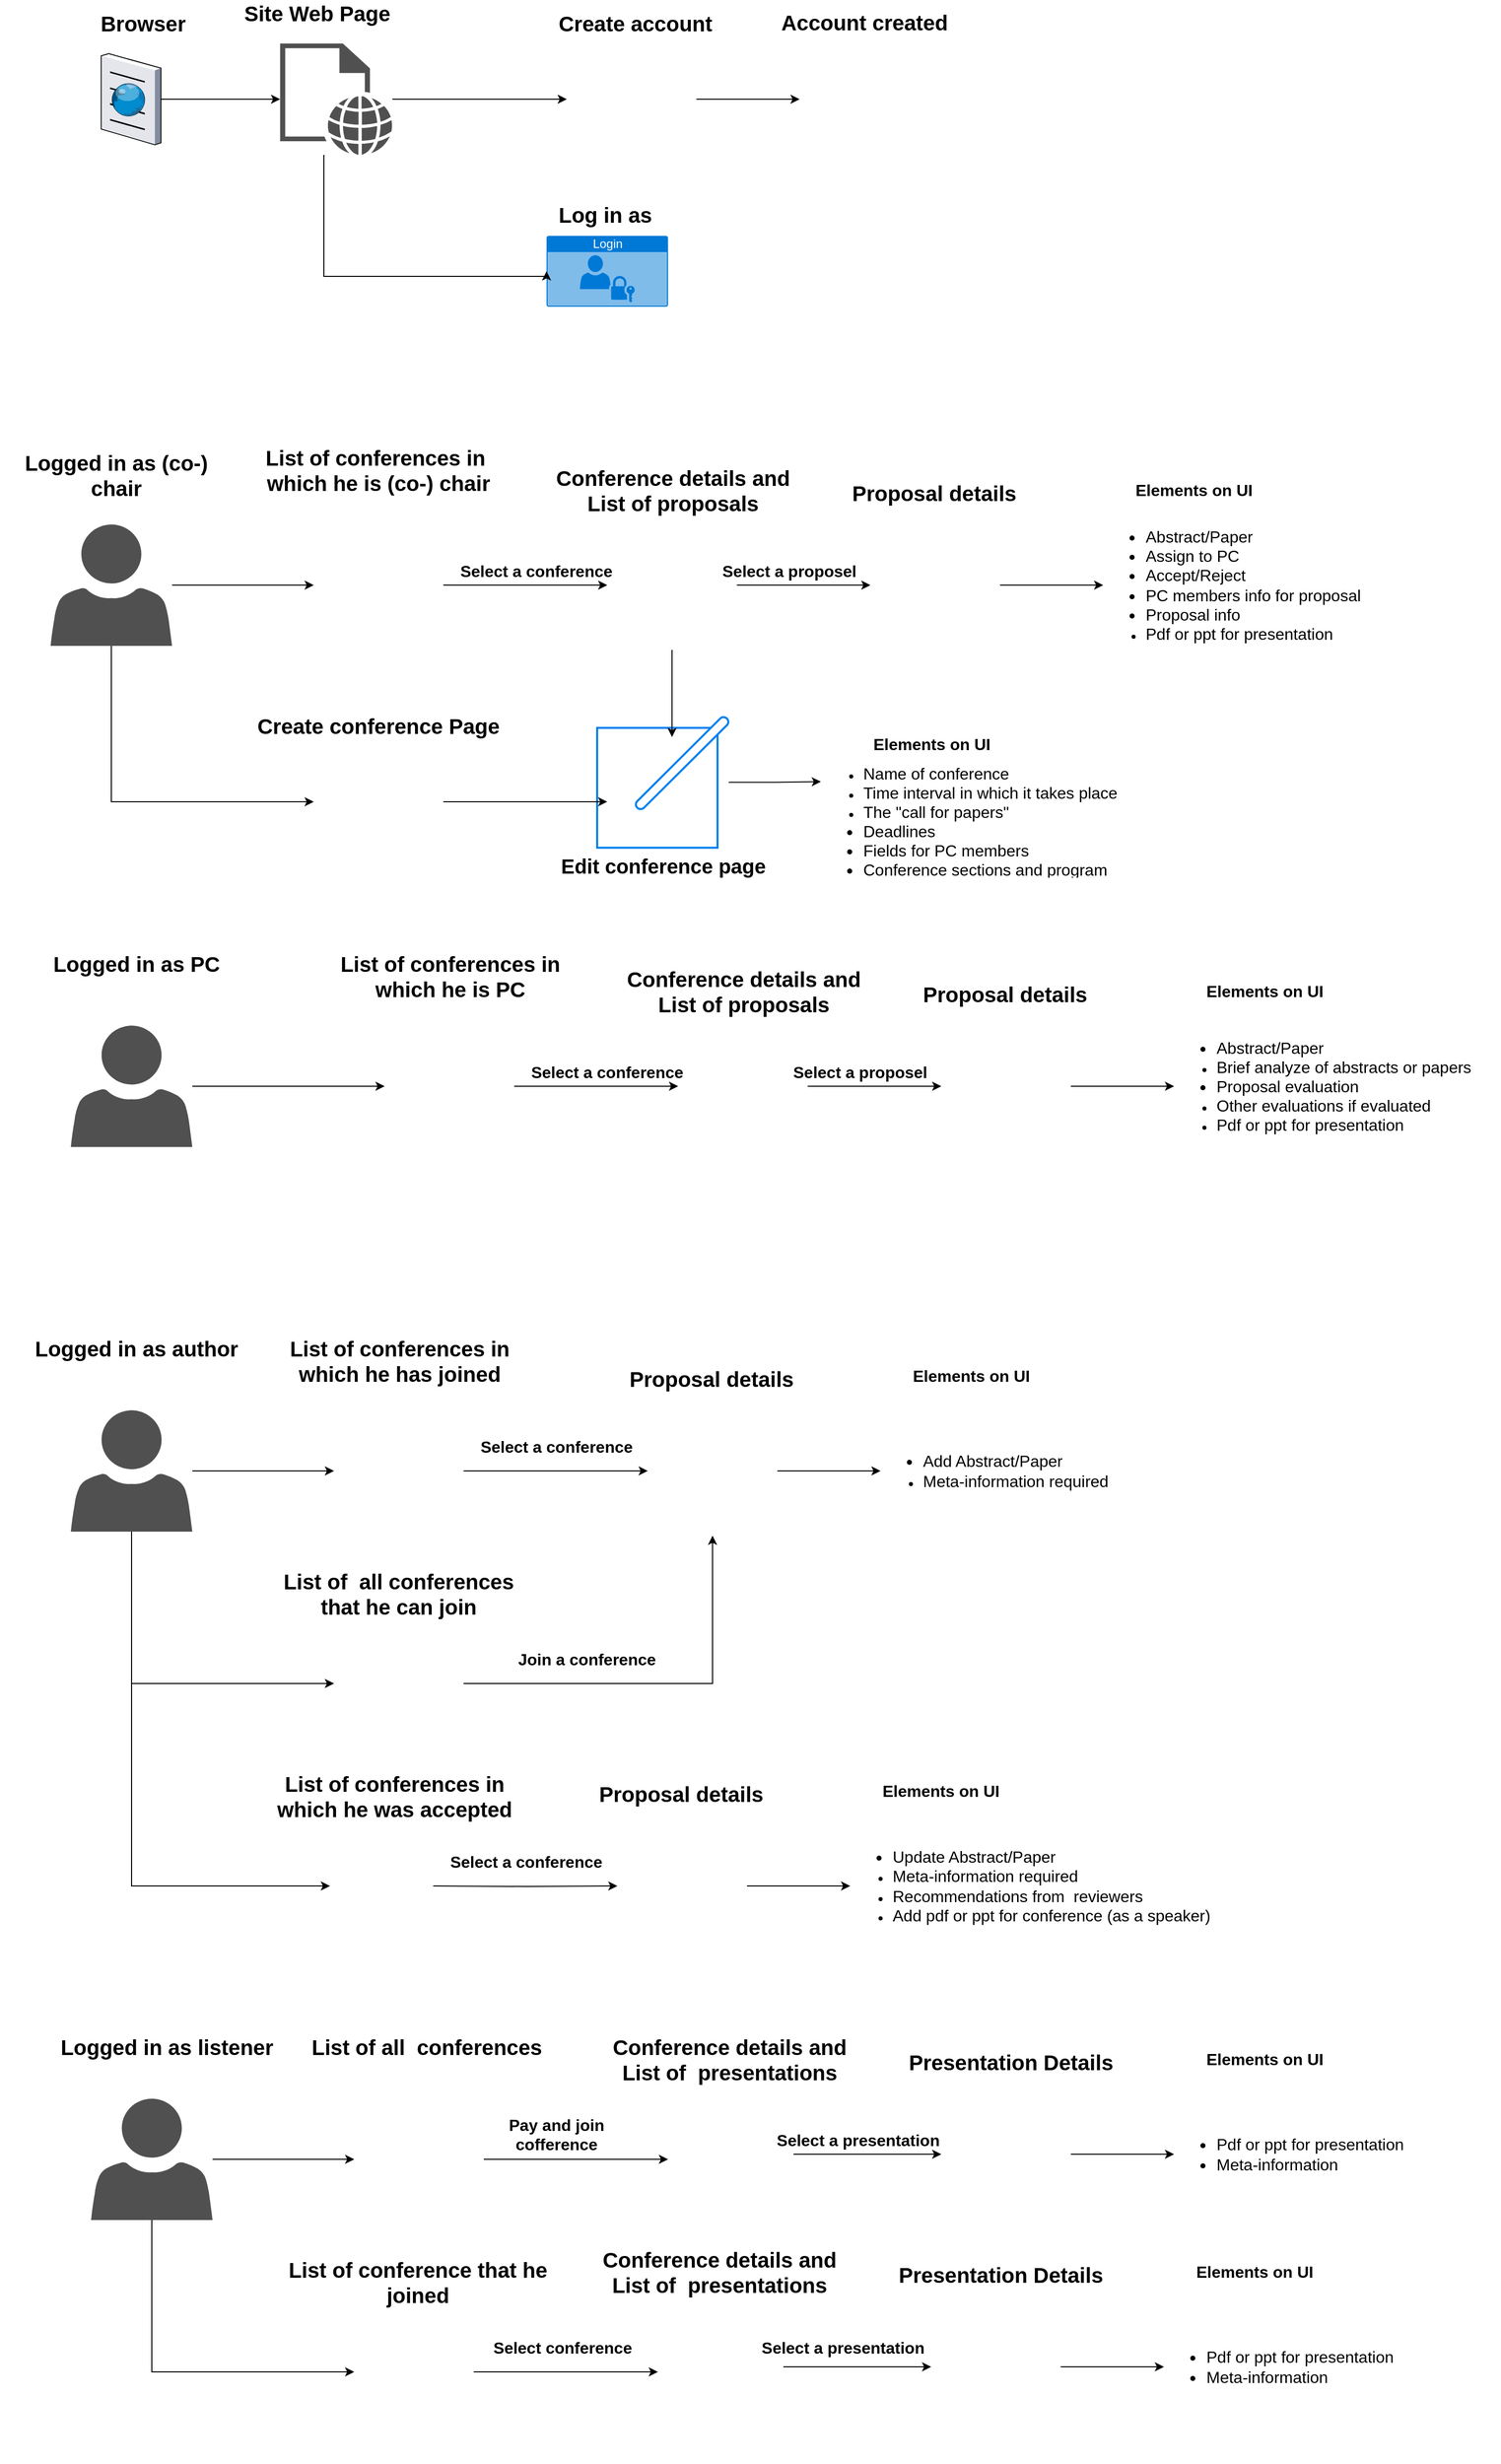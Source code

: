 <mxfile version="12.9.13" type="github">
  <diagram id="Y9gekggCoo7oQ8FMOKqc" name="Page-1">
    <mxGraphModel dx="1266" dy="670" grid="1" gridSize="10" guides="1" tooltips="1" connect="1" arrows="1" fold="1" page="1" pageScale="1" pageWidth="827" pageHeight="1169" math="0" shadow="0">
      <root>
        <mxCell id="0" />
        <mxCell id="1" parent="0" />
        <mxCell id="ekrngiIVuQT2fDylJq5U-9" value="Login" style="html=1;strokeColor=none;fillColor=#0079D6;labelPosition=center;verticalLabelPosition=middle;verticalAlign=top;align=center;fontSize=12;outlineConnect=0;spacingTop=-6;fontColor=#FFFFFF;shape=mxgraph.sitemap.login;" vertex="1" parent="1">
          <mxGeometry x="580" y="300" width="120" height="70" as="geometry" />
        </mxCell>
        <mxCell id="ekrngiIVuQT2fDylJq5U-24" style="edgeStyle=orthogonalEdgeStyle;rounded=0;orthogonalLoop=1;jettySize=auto;html=1;entryX=0.093;entryY=0.491;entryDx=0;entryDy=0;entryPerimeter=0;" edge="1" parent="1" source="ekrngiIVuQT2fDylJq5U-11" target="ekrngiIVuQT2fDylJq5U-22">
          <mxGeometry relative="1" as="geometry" />
        </mxCell>
        <mxCell id="ekrngiIVuQT2fDylJq5U-11" value="" style="shape=image;html=1;verticalAlign=top;verticalLabelPosition=bottom;labelBackgroundColor=#ffffff;imageAspect=0;aspect=fixed;image=https://cdn4.iconfinder.com/data/icons/pretty_office_3/128/sign-up.png" vertex="1" parent="1">
          <mxGeometry x="600" y="101" width="128" height="128" as="geometry" />
        </mxCell>
        <mxCell id="ekrngiIVuQT2fDylJq5U-12" value="" style="group" vertex="1" connectable="0" parent="1">
          <mxGeometry x="140" y="70" width="300" height="150" as="geometry" />
        </mxCell>
        <mxCell id="ekrngiIVuQT2fDylJq5U-1" value="" style="verticalLabelPosition=bottom;aspect=fixed;html=1;verticalAlign=top;strokeColor=none;align=center;outlineConnect=0;shape=mxgraph.citrix.browser;" vertex="1" parent="ekrngiIVuQT2fDylJq5U-12">
          <mxGeometry y="50" width="58.97" height="90" as="geometry" />
        </mxCell>
        <mxCell id="ekrngiIVuQT2fDylJq5U-4" value="&lt;span style=&quot;font-size: 21px&quot;&gt;&lt;b&gt;Browser&lt;/b&gt;&lt;/span&gt;" style="text;html=1;strokeColor=none;fillColor=none;align=center;verticalAlign=middle;whiteSpace=wrap;rounded=0;" vertex="1" parent="ekrngiIVuQT2fDylJq5U-12">
          <mxGeometry x="16.574" y="10" width="49.291" height="20" as="geometry" />
        </mxCell>
        <mxCell id="ekrngiIVuQT2fDylJq5U-5" value="" style="pointerEvents=1;shadow=0;dashed=0;html=1;strokeColor=none;fillColor=#505050;labelPosition=center;verticalLabelPosition=bottom;verticalAlign=top;outlineConnect=0;align=center;shape=mxgraph.office.concepts.web_page;" vertex="1" parent="ekrngiIVuQT2fDylJq5U-12">
          <mxGeometry x="176.771" y="40" width="110.906" height="110" as="geometry" />
        </mxCell>
        <mxCell id="ekrngiIVuQT2fDylJq5U-7" style="edgeStyle=orthogonalEdgeStyle;rounded=0;orthogonalLoop=1;jettySize=auto;html=1;" edge="1" parent="ekrngiIVuQT2fDylJq5U-12" source="ekrngiIVuQT2fDylJq5U-1" target="ekrngiIVuQT2fDylJq5U-5">
          <mxGeometry relative="1" as="geometry">
            <mxPoint x="152.126" y="101.055" as="targetPoint" />
          </mxGeometry>
        </mxCell>
        <mxCell id="ekrngiIVuQT2fDylJq5U-6" value="&lt;span style=&quot;font-size: 21px&quot;&gt;&lt;b&gt;Site Web Page&lt;/b&gt;&lt;/span&gt;" style="text;html=1;strokeColor=none;fillColor=none;align=center;verticalAlign=middle;whiteSpace=wrap;rounded=0;" vertex="1" parent="ekrngiIVuQT2fDylJq5U-12">
          <mxGeometry x="127.48" width="172.52" height="20" as="geometry" />
        </mxCell>
        <mxCell id="ekrngiIVuQT2fDylJq5U-19" value="&lt;b style=&quot;font-family: &amp;#34;helvetica&amp;#34; ; font-size: 21px ; font-style: normal ; letter-spacing: normal ; text-align: center ; text-indent: 0px ; text-transform: none ; word-spacing: 0px&quot;&gt;Create account&lt;/b&gt;" style="text;whiteSpace=wrap;html=1;" vertex="1" parent="1">
          <mxGeometry x="590" y="71" width="170" height="30" as="geometry" />
        </mxCell>
        <mxCell id="ekrngiIVuQT2fDylJq5U-20" style="edgeStyle=orthogonalEdgeStyle;rounded=0;orthogonalLoop=1;jettySize=auto;html=1;" edge="1" parent="1" source="ekrngiIVuQT2fDylJq5U-5" target="ekrngiIVuQT2fDylJq5U-11">
          <mxGeometry relative="1" as="geometry" />
        </mxCell>
        <mxCell id="ekrngiIVuQT2fDylJq5U-22" value="" style="shape=image;html=1;verticalAlign=top;verticalLabelPosition=bottom;labelBackgroundColor=#ffffff;imageAspect=0;aspect=fixed;image=https://cdn4.iconfinder.com/data/icons/Crysigns_Icon_Pack/128/Select.png" vertex="1" parent="1">
          <mxGeometry x="820" y="112" width="108" height="108" as="geometry" />
        </mxCell>
        <mxCell id="ekrngiIVuQT2fDylJq5U-23" value="&lt;div style=&quot;text-align: center&quot;&gt;&lt;span style=&quot;font-size: 21px&quot;&gt;&lt;font face=&quot;helvetica&quot;&gt;&lt;b&gt;Account created&lt;/b&gt;&lt;/font&gt;&lt;/span&gt;&lt;/div&gt;" style="text;whiteSpace=wrap;html=1;" vertex="1" parent="1">
          <mxGeometry x="810" y="70" width="180" height="30" as="geometry" />
        </mxCell>
        <mxCell id="ekrngiIVuQT2fDylJq5U-25" value="&lt;div style=&quot;text-align: center&quot;&gt;&lt;span style=&quot;font-size: 21px&quot;&gt;&lt;font face=&quot;helvetica&quot;&gt;&lt;b&gt;Log in as&lt;/b&gt;&lt;/font&gt;&lt;/span&gt;&lt;/div&gt;" style="text;whiteSpace=wrap;html=1;" vertex="1" parent="1">
          <mxGeometry x="590" y="260" width="170" height="30" as="geometry" />
        </mxCell>
        <mxCell id="ekrngiIVuQT2fDylJq5U-26" style="edgeStyle=orthogonalEdgeStyle;rounded=0;orthogonalLoop=1;jettySize=auto;html=1;entryX=0;entryY=0.5;entryDx=0;entryDy=0;entryPerimeter=0;" edge="1" parent="1" source="ekrngiIVuQT2fDylJq5U-5" target="ekrngiIVuQT2fDylJq5U-9">
          <mxGeometry relative="1" as="geometry">
            <Array as="points">
              <mxPoint x="360" y="340" />
              <mxPoint x="580" y="340" />
            </Array>
          </mxGeometry>
        </mxCell>
        <mxCell id="ekrngiIVuQT2fDylJq5U-79" value="" style="group" vertex="1" connectable="0" parent="1">
          <mxGeometry x="40" y="505" width="1390" height="451" as="geometry" />
        </mxCell>
        <mxCell id="ekrngiIVuQT2fDylJq5U-27" value="" style="pointerEvents=1;shadow=0;dashed=0;html=1;strokeColor=none;labelPosition=center;verticalLabelPosition=bottom;verticalAlign=top;align=center;fillColor=#505050;shape=mxgraph.mscae.intune.account_portal" vertex="1" parent="ekrngiIVuQT2fDylJq5U-79">
          <mxGeometry x="50" y="80" width="120" height="120" as="geometry" />
        </mxCell>
        <mxCell id="ekrngiIVuQT2fDylJq5U-28" value="&lt;span style=&quot;text-indent: 0px&quot;&gt;&lt;font face=&quot;helvetica&quot;&gt;&lt;span style=&quot;font-size: 21px&quot;&gt;&lt;b&gt;Logged&lt;/b&gt;&lt;/span&gt;&lt;/font&gt;&lt;b style=&quot;font-family: &amp;#34;helvetica&amp;#34; ; font-size: 21px ; font-style: normal ; letter-spacing: normal ; text-transform: none ; word-spacing: 0px&quot;&gt;&amp;nbsp;in as (co-) chair&lt;/b&gt;&lt;/span&gt;" style="text;whiteSpace=wrap;html=1;align=center;" vertex="1" parent="ekrngiIVuQT2fDylJq5U-79">
          <mxGeometry width="230" height="60" as="geometry" />
        </mxCell>
        <mxCell id="ekrngiIVuQT2fDylJq5U-32" value="" style="shape=image;html=1;verticalAlign=top;verticalLabelPosition=bottom;labelBackgroundColor=#ffffff;imageAspect=0;aspect=fixed;image=https://cdn1.iconfinder.com/data/icons/hawcons/32/699311-icon-40-clipboard-list-128.png" vertex="1" parent="ekrngiIVuQT2fDylJq5U-79">
          <mxGeometry x="310" y="76" width="128" height="128" as="geometry" />
        </mxCell>
        <mxCell id="ekrngiIVuQT2fDylJq5U-36" style="edgeStyle=orthogonalEdgeStyle;rounded=0;orthogonalLoop=1;jettySize=auto;html=1;" edge="1" parent="ekrngiIVuQT2fDylJq5U-79" source="ekrngiIVuQT2fDylJq5U-27" target="ekrngiIVuQT2fDylJq5U-32">
          <mxGeometry relative="1" as="geometry" />
        </mxCell>
        <mxCell id="ekrngiIVuQT2fDylJq5U-33" value="&lt;div&gt;&lt;font face=&quot;helvetica&quot;&gt;&lt;span style=&quot;font-size: 21px&quot;&gt;&lt;b&gt;List of conferences in&amp;nbsp;&lt;/b&gt;&lt;/span&gt;&lt;/font&gt;&lt;/div&gt;&lt;div&gt;&lt;span style=&quot;font-size: 21px&quot;&gt;&lt;font face=&quot;helvetica&quot;&gt;&lt;b&gt;which&amp;nbsp;&lt;/b&gt;&lt;/font&gt;&lt;/span&gt;&lt;b style=&quot;font-size: 21px ; font-family: &amp;#34;helvetica&amp;#34;&quot;&gt;he is (co-) chair&lt;/b&gt;&lt;/div&gt;" style="text;whiteSpace=wrap;html=1;align=center;" vertex="1" parent="ekrngiIVuQT2fDylJq5U-79">
          <mxGeometry x="219" y="-5" width="310" height="70" as="geometry" />
        </mxCell>
        <mxCell id="ekrngiIVuQT2fDylJq5U-37" value="" style="shape=image;html=1;verticalAlign=top;verticalLabelPosition=bottom;labelBackgroundColor=#ffffff;imageAspect=0;aspect=fixed;image=https://cdn4.iconfinder.com/data/icons/universal-7/614/12_-_Plus-128.png" vertex="1" parent="ekrngiIVuQT2fDylJq5U-79">
          <mxGeometry x="310" y="290" width="128" height="128" as="geometry" />
        </mxCell>
        <mxCell id="ekrngiIVuQT2fDylJq5U-38" style="edgeStyle=orthogonalEdgeStyle;rounded=0;orthogonalLoop=1;jettySize=auto;html=1;entryX=0;entryY=0.5;entryDx=0;entryDy=0;" edge="1" parent="ekrngiIVuQT2fDylJq5U-79" source="ekrngiIVuQT2fDylJq5U-27" target="ekrngiIVuQT2fDylJq5U-37">
          <mxGeometry relative="1" as="geometry">
            <mxPoint x="110" y="350" as="targetPoint" />
            <Array as="points">
              <mxPoint x="110" y="354" />
            </Array>
          </mxGeometry>
        </mxCell>
        <mxCell id="ekrngiIVuQT2fDylJq5U-39" value="&lt;div&gt;&lt;font face=&quot;helvetica&quot;&gt;&lt;span style=&quot;font-size: 21px&quot;&gt;&lt;b&gt;Create conference Page&lt;/b&gt;&lt;/span&gt;&lt;/font&gt;&lt;/div&gt;" style="text;whiteSpace=wrap;html=1;align=center;" vertex="1" parent="ekrngiIVuQT2fDylJq5U-79">
          <mxGeometry x="144" y="260" width="460" height="30" as="geometry" />
        </mxCell>
        <mxCell id="ekrngiIVuQT2fDylJq5U-43" value="&lt;font face=&quot;helvetica&quot; size=&quot;1&quot;&gt;&lt;b style=&quot;font-size: 16px&quot;&gt;Select a conference&lt;/b&gt;&lt;/font&gt;" style="text;whiteSpace=wrap;html=1;align=center;" vertex="1" parent="ekrngiIVuQT2fDylJq5U-79">
          <mxGeometry x="430" y="110" width="200" height="30" as="geometry" />
        </mxCell>
        <mxCell id="ekrngiIVuQT2fDylJq5U-45" value="" style="shape=image;html=1;verticalAlign=top;verticalLabelPosition=bottom;labelBackgroundColor=#ffffff;imageAspect=0;aspect=fixed;image=https://cdn1.iconfinder.com/data/icons/hawcons/32/699311-icon-40-clipboard-list-128.png" vertex="1" parent="ekrngiIVuQT2fDylJq5U-79">
          <mxGeometry x="600" y="76" width="128" height="128" as="geometry" />
        </mxCell>
        <mxCell id="ekrngiIVuQT2fDylJq5U-40" style="edgeStyle=orthogonalEdgeStyle;rounded=0;orthogonalLoop=1;jettySize=auto;html=1;exitX=1;exitY=0.5;exitDx=0;exitDy=0;" edge="1" parent="ekrngiIVuQT2fDylJq5U-79" source="ekrngiIVuQT2fDylJq5U-32" target="ekrngiIVuQT2fDylJq5U-45">
          <mxGeometry relative="1" as="geometry">
            <mxPoint x="640" y="140" as="targetPoint" />
          </mxGeometry>
        </mxCell>
        <mxCell id="ekrngiIVuQT2fDylJq5U-46" value="" style="shape=image;html=1;verticalAlign=top;verticalLabelPosition=bottom;labelBackgroundColor=#ffffff;imageAspect=0;aspect=fixed;image=https://cdn1.iconfinder.com/data/icons/media-player-long-shadow/50/Settings-128.png" vertex="1" parent="ekrngiIVuQT2fDylJq5U-79">
          <mxGeometry x="860" y="76" width="128" height="128" as="geometry" />
        </mxCell>
        <mxCell id="ekrngiIVuQT2fDylJq5U-55" style="edgeStyle=orthogonalEdgeStyle;rounded=0;orthogonalLoop=1;jettySize=auto;html=1;" edge="1" parent="ekrngiIVuQT2fDylJq5U-79" source="ekrngiIVuQT2fDylJq5U-45" target="ekrngiIVuQT2fDylJq5U-46">
          <mxGeometry relative="1" as="geometry" />
        </mxCell>
        <mxCell id="ekrngiIVuQT2fDylJq5U-54" value="&lt;div style=&quot;text-align: center&quot;&gt;&lt;font face=&quot;helvetica&quot;&gt;&lt;span style=&quot;font-size: 21px&quot;&gt;&lt;b&gt;Conference details and List of proposals&lt;/b&gt;&lt;/span&gt;&lt;/font&gt;&lt;br&gt;&lt;/div&gt;" style="text;whiteSpace=wrap;html=1;" vertex="1" parent="ekrngiIVuQT2fDylJq5U-79">
          <mxGeometry x="534" y="15" width="260" height="30" as="geometry" />
        </mxCell>
        <mxCell id="ekrngiIVuQT2fDylJq5U-56" value="&lt;font face=&quot;helvetica&quot; size=&quot;1&quot;&gt;&lt;b style=&quot;font-size: 16px&quot;&gt;Select a proposel&lt;/b&gt;&lt;/font&gt;" style="text;whiteSpace=wrap;html=1;align=center;" vertex="1" parent="ekrngiIVuQT2fDylJq5U-79">
          <mxGeometry x="670" y="110" width="220" height="30" as="geometry" />
        </mxCell>
        <mxCell id="ekrngiIVuQT2fDylJq5U-58" value="&lt;div style=&quot;text-align: center&quot;&gt;&lt;font face=&quot;helvetica&quot;&gt;&lt;span style=&quot;font-size: 21px&quot;&gt;&lt;b&gt;Proposal details&amp;nbsp;&lt;/b&gt;&lt;/span&gt;&lt;/font&gt;&lt;/div&gt;" style="text;whiteSpace=wrap;html=1;" vertex="1" parent="ekrngiIVuQT2fDylJq5U-79">
          <mxGeometry x="840" y="30" width="260" height="30" as="geometry" />
        </mxCell>
        <mxCell id="ekrngiIVuQT2fDylJq5U-63" value="&lt;font size=&quot;1&quot;&gt;&lt;b style=&quot;font-size: 20px&quot;&gt;Edit conference page&lt;/b&gt;&lt;/font&gt;" style="html=1;verticalLabelPosition=bottom;align=center;labelBackgroundColor=#ffffff;verticalAlign=top;strokeWidth=2;strokeColor=#0080F0;shadow=0;dashed=0;shape=mxgraph.ios7.icons.edit;" vertex="1" parent="ekrngiIVuQT2fDylJq5U-79">
          <mxGeometry x="590" y="270" width="130" height="129.4" as="geometry" />
        </mxCell>
        <mxCell id="ekrngiIVuQT2fDylJq5U-66" style="edgeStyle=orthogonalEdgeStyle;rounded=0;orthogonalLoop=1;jettySize=auto;html=1;entryX=0.077;entryY=0.649;entryDx=0;entryDy=0;entryPerimeter=0;" edge="1" parent="ekrngiIVuQT2fDylJq5U-79" source="ekrngiIVuQT2fDylJq5U-37" target="ekrngiIVuQT2fDylJq5U-63">
          <mxGeometry relative="1" as="geometry" />
        </mxCell>
        <mxCell id="ekrngiIVuQT2fDylJq5U-67" style="edgeStyle=orthogonalEdgeStyle;rounded=0;orthogonalLoop=1;jettySize=auto;html=1;entryX=0.569;entryY=0.155;entryDx=0;entryDy=0;entryPerimeter=0;" edge="1" parent="ekrngiIVuQT2fDylJq5U-79" source="ekrngiIVuQT2fDylJq5U-45" target="ekrngiIVuQT2fDylJq5U-63">
          <mxGeometry relative="1" as="geometry" />
        </mxCell>
        <mxCell id="ekrngiIVuQT2fDylJq5U-70" value="" style="group" vertex="1" connectable="0" parent="ekrngiIVuQT2fDylJq5U-79">
          <mxGeometry x="1090" y="30" width="300" height="205" as="geometry" />
        </mxCell>
        <mxCell id="ekrngiIVuQT2fDylJq5U-59" value="&lt;ul&gt;&lt;li style=&quot;font-size: 16px&quot;&gt;Abstract/Paper&lt;/li&gt;&lt;li style=&quot;font-size: 16px&quot;&gt;Assign to PC&lt;/li&gt;&lt;li style=&quot;font-size: 16px&quot;&gt;Accept/Reject&lt;/li&gt;&lt;li style=&quot;font-size: 16px&quot;&gt;PC members info for proposal&lt;/li&gt;&lt;li style=&quot;font-size: 16px&quot;&gt;Proposal info&lt;/li&gt;&lt;li&gt;&lt;span style=&quot;font-size: 16px&quot;&gt;Pdf or ppt for presentation&lt;/span&gt;&lt;/li&gt;&lt;/ul&gt;" style="text;strokeColor=none;fillColor=none;html=1;whiteSpace=wrap;verticalAlign=middle;overflow=hidden;" vertex="1" parent="ekrngiIVuQT2fDylJq5U-70">
          <mxGeometry y="15" width="300" height="190" as="geometry" />
        </mxCell>
        <mxCell id="ekrngiIVuQT2fDylJq5U-61" value="&lt;div style=&quot;text-align: center&quot;&gt;&lt;span style=&quot;font-size: 16px&quot;&gt;&lt;font face=&quot;helvetica&quot;&gt;&lt;b&gt;Elements on UI&lt;/b&gt;&lt;/font&gt;&lt;/span&gt;&lt;/div&gt;" style="text;whiteSpace=wrap;html=1;" vertex="1" parent="ekrngiIVuQT2fDylJq5U-70">
          <mxGeometry x="30" width="160" height="30" as="geometry" />
        </mxCell>
        <mxCell id="ekrngiIVuQT2fDylJq5U-60" style="edgeStyle=orthogonalEdgeStyle;rounded=0;orthogonalLoop=1;jettySize=auto;html=1;entryX=0;entryY=0.5;entryDx=0;entryDy=0;" edge="1" parent="ekrngiIVuQT2fDylJq5U-79" source="ekrngiIVuQT2fDylJq5U-46" target="ekrngiIVuQT2fDylJq5U-59">
          <mxGeometry relative="1" as="geometry" />
        </mxCell>
        <mxCell id="ekrngiIVuQT2fDylJq5U-71" value="" style="group" vertex="1" connectable="0" parent="ekrngiIVuQT2fDylJq5U-79">
          <mxGeometry x="831" y="281" width="300" height="170" as="geometry" />
        </mxCell>
        <mxCell id="ekrngiIVuQT2fDylJq5U-72" value="&lt;ul&gt;&lt;li&gt;&lt;span&gt;&lt;span style=&quot;font-size: 16px&quot;&gt;Name of conference&lt;/span&gt;&lt;/span&gt;&lt;/li&gt;&lt;li&gt;&lt;span&gt;&lt;span style=&quot;font-size: 16px&quot;&gt;Time interval in which it takes place&lt;/span&gt;&lt;/span&gt;&lt;br&gt;&lt;/li&gt;&lt;li&gt;&lt;span&gt;&lt;span style=&quot;font-size: 16px&quot;&gt;The &quot;call for papers&quot;&lt;/span&gt;&lt;br&gt;&lt;/span&gt;&lt;/li&gt;&lt;li style=&quot;font-size: 16px&quot;&gt;Deadlines&lt;/li&gt;&lt;li style=&quot;font-size: 16px&quot;&gt;Fields for PC members&lt;/li&gt;&lt;li style=&quot;font-size: 16px&quot;&gt;Conference sections and program&lt;/li&gt;&lt;/ul&gt;" style="text;strokeColor=none;fillColor=none;html=1;whiteSpace=wrap;verticalAlign=middle;overflow=hidden;" vertex="1" parent="ekrngiIVuQT2fDylJq5U-71">
          <mxGeometry x="-20" y="21.22" width="300" height="127.56" as="geometry" />
        </mxCell>
        <mxCell id="ekrngiIVuQT2fDylJq5U-73" value="&lt;div style=&quot;text-align: center&quot;&gt;&lt;span style=&quot;font-size: 16px&quot;&gt;&lt;font face=&quot;helvetica&quot;&gt;&lt;b&gt;Elements on UI&lt;/b&gt;&lt;/font&gt;&lt;/span&gt;&lt;/div&gt;" style="text;whiteSpace=wrap;html=1;" vertex="1" parent="ekrngiIVuQT2fDylJq5U-71">
          <mxGeometry x="30" width="160" height="24.878" as="geometry" />
        </mxCell>
        <mxCell id="ekrngiIVuQT2fDylJq5U-78" style="edgeStyle=orthogonalEdgeStyle;rounded=0;orthogonalLoop=1;jettySize=auto;html=1;entryX=0;entryY=0.25;entryDx=0;entryDy=0;" edge="1" parent="ekrngiIVuQT2fDylJq5U-79" source="ekrngiIVuQT2fDylJq5U-63" target="ekrngiIVuQT2fDylJq5U-72">
          <mxGeometry relative="1" as="geometry" />
        </mxCell>
        <mxCell id="ekrngiIVuQT2fDylJq5U-109" value="" style="group" vertex="1" connectable="0" parent="1">
          <mxGeometry x="132" y="1390" width="1390" height="451" as="geometry" />
        </mxCell>
        <mxCell id="ekrngiIVuQT2fDylJq5U-80" value="" style="group" vertex="1" connectable="0" parent="ekrngiIVuQT2fDylJq5U-109">
          <mxGeometry x="-72" y="-10" width="1390" height="451" as="geometry" />
        </mxCell>
        <mxCell id="ekrngiIVuQT2fDylJq5U-147" style="edgeStyle=orthogonalEdgeStyle;rounded=0;orthogonalLoop=1;jettySize=auto;html=1;entryX=0;entryY=0.5;entryDx=0;entryDy=0;" edge="1" parent="ekrngiIVuQT2fDylJq5U-80" source="ekrngiIVuQT2fDylJq5U-81" target="ekrngiIVuQT2fDylJq5U-144">
          <mxGeometry relative="1" as="geometry">
            <Array as="points">
              <mxPoint x="110" y="350" />
            </Array>
          </mxGeometry>
        </mxCell>
        <mxCell id="ekrngiIVuQT2fDylJq5U-81" value="" style="pointerEvents=1;shadow=0;dashed=0;html=1;strokeColor=none;labelPosition=center;verticalLabelPosition=bottom;verticalAlign=top;align=center;fillColor=#505050;shape=mxgraph.mscae.intune.account_portal" vertex="1" parent="ekrngiIVuQT2fDylJq5U-80">
          <mxGeometry x="50" y="80" width="120" height="120" as="geometry" />
        </mxCell>
        <mxCell id="ekrngiIVuQT2fDylJq5U-82" value="&lt;span style=&quot;text-indent: 0px&quot;&gt;&lt;font face=&quot;helvetica&quot;&gt;&lt;span style=&quot;font-size: 21px&quot;&gt;&lt;b&gt;Logged&lt;/b&gt;&lt;/span&gt;&lt;/font&gt;&lt;b style=&quot;font-family: &amp;#34;helvetica&amp;#34; ; font-size: 21px ; font-style: normal ; letter-spacing: normal ; text-transform: none ; word-spacing: 0px&quot;&gt;&amp;nbsp;in as author&lt;/b&gt;&lt;/span&gt;" style="text;whiteSpace=wrap;html=1;align=center;" vertex="1" parent="ekrngiIVuQT2fDylJq5U-80">
          <mxGeometry width="230" height="60" as="geometry" />
        </mxCell>
        <mxCell id="ekrngiIVuQT2fDylJq5U-180" style="edgeStyle=orthogonalEdgeStyle;rounded=0;orthogonalLoop=1;jettySize=auto;html=1;entryX=0;entryY=0.5;entryDx=0;entryDy=0;" edge="1" parent="ekrngiIVuQT2fDylJq5U-80" source="ekrngiIVuQT2fDylJq5U-83" target="ekrngiIVuQT2fDylJq5U-92">
          <mxGeometry relative="1" as="geometry" />
        </mxCell>
        <mxCell id="ekrngiIVuQT2fDylJq5U-83" value="" style="shape=image;html=1;verticalAlign=top;verticalLabelPosition=bottom;labelBackgroundColor=#ffffff;imageAspect=0;aspect=fixed;image=https://cdn1.iconfinder.com/data/icons/hawcons/32/699311-icon-40-clipboard-list-128.png" vertex="1" parent="ekrngiIVuQT2fDylJq5U-80">
          <mxGeometry x="310" y="76" width="128" height="128" as="geometry" />
        </mxCell>
        <mxCell id="ekrngiIVuQT2fDylJq5U-84" style="edgeStyle=orthogonalEdgeStyle;rounded=0;orthogonalLoop=1;jettySize=auto;html=1;" edge="1" parent="ekrngiIVuQT2fDylJq5U-80" source="ekrngiIVuQT2fDylJq5U-81" target="ekrngiIVuQT2fDylJq5U-83">
          <mxGeometry relative="1" as="geometry" />
        </mxCell>
        <mxCell id="ekrngiIVuQT2fDylJq5U-85" value="&lt;div style=&quot;text-align: center&quot;&gt;&lt;font face=&quot;helvetica&quot;&gt;&lt;span style=&quot;font-size: 21px&quot;&gt;&lt;b&gt;List of conferences in which he has joined&lt;/b&gt;&lt;/span&gt;&lt;/font&gt;&lt;/div&gt;" style="text;whiteSpace=wrap;html=1;" vertex="1" parent="ekrngiIVuQT2fDylJq5U-80">
          <mxGeometry x="244" width="260" height="30" as="geometry" />
        </mxCell>
        <mxCell id="ekrngiIVuQT2fDylJq5U-92" value="" style="shape=image;html=1;verticalAlign=top;verticalLabelPosition=bottom;labelBackgroundColor=#ffffff;imageAspect=0;aspect=fixed;image=https://cdn1.iconfinder.com/data/icons/media-player-long-shadow/50/Settings-128.png" vertex="1" parent="ekrngiIVuQT2fDylJq5U-80">
          <mxGeometry x="620" y="76" width="128" height="128" as="geometry" />
        </mxCell>
        <mxCell id="ekrngiIVuQT2fDylJq5U-95" value="&lt;font face=&quot;helvetica&quot; size=&quot;1&quot;&gt;&lt;b style=&quot;font-size: 16px&quot;&gt;Select a conference&lt;/b&gt;&lt;/font&gt;" style="text;whiteSpace=wrap;html=1;align=center;" vertex="1" parent="ekrngiIVuQT2fDylJq5U-80">
          <mxGeometry x="420" y="100" width="220" height="30" as="geometry" />
        </mxCell>
        <mxCell id="ekrngiIVuQT2fDylJq5U-96" value="&lt;div style=&quot;text-align: center&quot;&gt;&lt;font face=&quot;helvetica&quot;&gt;&lt;span style=&quot;font-size: 21px&quot;&gt;&lt;b&gt;Proposal details&amp;nbsp;&lt;/b&gt;&lt;/span&gt;&lt;/font&gt;&lt;/div&gt;" style="text;whiteSpace=wrap;html=1;" vertex="1" parent="ekrngiIVuQT2fDylJq5U-80">
          <mxGeometry x="600" y="30" width="260" height="30" as="geometry" />
        </mxCell>
        <mxCell id="ekrngiIVuQT2fDylJq5U-100" value="" style="group" vertex="1" connectable="0" parent="ekrngiIVuQT2fDylJq5U-80">
          <mxGeometry x="850" y="30" width="300" height="205" as="geometry" />
        </mxCell>
        <mxCell id="ekrngiIVuQT2fDylJq5U-101" value="&lt;ul&gt;&lt;li style=&quot;font-size: 16px&quot;&gt;Add Abstract/Paper&lt;/li&gt;&lt;li&gt;&lt;span style=&quot;font-size: 16px&quot;&gt;Meta-information required&lt;/span&gt;&lt;br&gt;&lt;/li&gt;&lt;/ul&gt;" style="text;strokeColor=none;fillColor=none;html=1;whiteSpace=wrap;verticalAlign=middle;overflow=hidden;" vertex="1" parent="ekrngiIVuQT2fDylJq5U-100">
          <mxGeometry y="15" width="300" height="190" as="geometry" />
        </mxCell>
        <mxCell id="ekrngiIVuQT2fDylJq5U-102" value="&lt;div style=&quot;text-align: center&quot;&gt;&lt;span style=&quot;font-size: 16px&quot;&gt;&lt;font face=&quot;helvetica&quot;&gt;&lt;b&gt;Elements on UI&lt;/b&gt;&lt;/font&gt;&lt;/span&gt;&lt;/div&gt;" style="text;whiteSpace=wrap;html=1;" vertex="1" parent="ekrngiIVuQT2fDylJq5U-100">
          <mxGeometry x="30" width="160" height="30" as="geometry" />
        </mxCell>
        <mxCell id="ekrngiIVuQT2fDylJq5U-103" style="edgeStyle=orthogonalEdgeStyle;rounded=0;orthogonalLoop=1;jettySize=auto;html=1;entryX=0;entryY=0.5;entryDx=0;entryDy=0;" edge="1" parent="ekrngiIVuQT2fDylJq5U-80" source="ekrngiIVuQT2fDylJq5U-92" target="ekrngiIVuQT2fDylJq5U-101">
          <mxGeometry relative="1" as="geometry" />
        </mxCell>
        <mxCell id="ekrngiIVuQT2fDylJq5U-276" style="edgeStyle=orthogonalEdgeStyle;rounded=0;orthogonalLoop=1;jettySize=auto;html=1;exitX=1;exitY=0.5;exitDx=0;exitDy=0;entryX=0.5;entryY=1;entryDx=0;entryDy=0;" edge="1" parent="ekrngiIVuQT2fDylJq5U-80" source="ekrngiIVuQT2fDylJq5U-144" target="ekrngiIVuQT2fDylJq5U-92">
          <mxGeometry relative="1" as="geometry" />
        </mxCell>
        <mxCell id="ekrngiIVuQT2fDylJq5U-144" value="" style="shape=image;html=1;verticalAlign=top;verticalLabelPosition=bottom;labelBackgroundColor=#ffffff;imageAspect=0;aspect=fixed;image=https://cdn1.iconfinder.com/data/icons/hawcons/32/699311-icon-40-clipboard-list-128.png" vertex="1" parent="ekrngiIVuQT2fDylJq5U-80">
          <mxGeometry x="310" y="286" width="128" height="128" as="geometry" />
        </mxCell>
        <mxCell id="ekrngiIVuQT2fDylJq5U-145" value="&lt;div&gt;&lt;font face=&quot;helvetica&quot;&gt;&lt;span style=&quot;font-size: 21px&quot;&gt;&lt;b&gt;List of&amp;nbsp; all conferences&lt;/b&gt;&lt;/span&gt;&lt;/font&gt;&lt;/div&gt;&lt;div&gt;&lt;font face=&quot;helvetica&quot;&gt;&lt;span style=&quot;font-size: 21px&quot;&gt;&lt;b&gt;that he can join&lt;/b&gt;&lt;/span&gt;&lt;/font&gt;&lt;/div&gt;" style="text;whiteSpace=wrap;html=1;align=center;" vertex="1" parent="ekrngiIVuQT2fDylJq5U-80">
          <mxGeometry x="244" y="230" width="260" height="30" as="geometry" />
        </mxCell>
        <mxCell id="ekrngiIVuQT2fDylJq5U-278" value="&lt;font face=&quot;helvetica&quot; size=&quot;1&quot;&gt;&lt;b style=&quot;font-size: 16px&quot;&gt;Join a conference&lt;/b&gt;&lt;/font&gt;" style="text;whiteSpace=wrap;html=1;align=center;" vertex="1" parent="ekrngiIVuQT2fDylJq5U-80">
          <mxGeometry x="450" y="310" width="220" height="30" as="geometry" />
        </mxCell>
        <mxCell id="ekrngiIVuQT2fDylJq5U-111" value="" style="group" vertex="1" connectable="0" parent="1">
          <mxGeometry x="110" y="1000" width="1390" height="451" as="geometry" />
        </mxCell>
        <mxCell id="ekrngiIVuQT2fDylJq5U-112" value="" style="group" vertex="1" connectable="0" parent="ekrngiIVuQT2fDylJq5U-111">
          <mxGeometry width="1390" height="451" as="geometry" />
        </mxCell>
        <mxCell id="ekrngiIVuQT2fDylJq5U-113" value="" style="pointerEvents=1;shadow=0;dashed=0;html=1;strokeColor=none;labelPosition=center;verticalLabelPosition=bottom;verticalAlign=top;align=center;fillColor=#505050;shape=mxgraph.mscae.intune.account_portal" vertex="1" parent="ekrngiIVuQT2fDylJq5U-112">
          <mxGeometry y="80" width="120" height="120" as="geometry" />
        </mxCell>
        <mxCell id="ekrngiIVuQT2fDylJq5U-114" value="&lt;span style=&quot;text-indent: 0px&quot;&gt;&lt;font face=&quot;helvetica&quot;&gt;&lt;span style=&quot;font-size: 21px&quot;&gt;&lt;b&gt;Logged&lt;/b&gt;&lt;/span&gt;&lt;/font&gt;&lt;b style=&quot;font-family: &amp;#34;helvetica&amp;#34; ; font-size: 21px ; font-style: normal ; letter-spacing: normal ; text-transform: none ; word-spacing: 0px&quot;&gt;&amp;nbsp;in as PC&lt;/b&gt;&lt;/span&gt;" style="text;whiteSpace=wrap;html=1;align=center;" vertex="1" parent="ekrngiIVuQT2fDylJq5U-112">
          <mxGeometry x="-50" width="230" height="60" as="geometry" />
        </mxCell>
        <mxCell id="ekrngiIVuQT2fDylJq5U-115" value="" style="shape=image;html=1;verticalAlign=top;verticalLabelPosition=bottom;labelBackgroundColor=#ffffff;imageAspect=0;aspect=fixed;image=https://cdn1.iconfinder.com/data/icons/hawcons/32/699311-icon-40-clipboard-list-128.png" vertex="1" parent="ekrngiIVuQT2fDylJq5U-112">
          <mxGeometry x="310" y="76" width="128" height="128" as="geometry" />
        </mxCell>
        <mxCell id="ekrngiIVuQT2fDylJq5U-116" style="edgeStyle=orthogonalEdgeStyle;rounded=0;orthogonalLoop=1;jettySize=auto;html=1;" edge="1" parent="ekrngiIVuQT2fDylJq5U-112" source="ekrngiIVuQT2fDylJq5U-113" target="ekrngiIVuQT2fDylJq5U-115">
          <mxGeometry relative="1" as="geometry" />
        </mxCell>
        <mxCell id="ekrngiIVuQT2fDylJq5U-117" value="&lt;div style=&quot;text-align: center&quot;&gt;&lt;font face=&quot;helvetica&quot;&gt;&lt;span style=&quot;font-size: 21px&quot;&gt;&lt;b&gt;List of conferences in which he is PC&lt;/b&gt;&lt;/span&gt;&lt;/font&gt;&lt;/div&gt;" style="text;whiteSpace=wrap;html=1;" vertex="1" parent="ekrngiIVuQT2fDylJq5U-112">
          <mxGeometry x="244" width="260" height="30" as="geometry" />
        </mxCell>
        <mxCell id="ekrngiIVuQT2fDylJq5U-118" value="&lt;font face=&quot;helvetica&quot; size=&quot;1&quot;&gt;&lt;b style=&quot;font-size: 16px&quot;&gt;Select a conference&lt;/b&gt;&lt;/font&gt;" style="text;whiteSpace=wrap;html=1;align=center;" vertex="1" parent="ekrngiIVuQT2fDylJq5U-112">
          <mxGeometry x="430" y="110" width="200" height="30" as="geometry" />
        </mxCell>
        <mxCell id="ekrngiIVuQT2fDylJq5U-119" value="" style="shape=image;html=1;verticalAlign=top;verticalLabelPosition=bottom;labelBackgroundColor=#ffffff;imageAspect=0;aspect=fixed;image=https://cdn1.iconfinder.com/data/icons/hawcons/32/699311-icon-40-clipboard-list-128.png" vertex="1" parent="ekrngiIVuQT2fDylJq5U-112">
          <mxGeometry x="600" y="76" width="128" height="128" as="geometry" />
        </mxCell>
        <mxCell id="ekrngiIVuQT2fDylJq5U-120" style="edgeStyle=orthogonalEdgeStyle;rounded=0;orthogonalLoop=1;jettySize=auto;html=1;exitX=1;exitY=0.5;exitDx=0;exitDy=0;" edge="1" parent="ekrngiIVuQT2fDylJq5U-112" source="ekrngiIVuQT2fDylJq5U-115" target="ekrngiIVuQT2fDylJq5U-119">
          <mxGeometry relative="1" as="geometry">
            <mxPoint x="640" y="140" as="targetPoint" />
          </mxGeometry>
        </mxCell>
        <mxCell id="ekrngiIVuQT2fDylJq5U-121" value="" style="shape=image;html=1;verticalAlign=top;verticalLabelPosition=bottom;labelBackgroundColor=#ffffff;imageAspect=0;aspect=fixed;image=https://cdn1.iconfinder.com/data/icons/media-player-long-shadow/50/Settings-128.png" vertex="1" parent="ekrngiIVuQT2fDylJq5U-112">
          <mxGeometry x="860" y="76" width="128" height="128" as="geometry" />
        </mxCell>
        <mxCell id="ekrngiIVuQT2fDylJq5U-122" style="edgeStyle=orthogonalEdgeStyle;rounded=0;orthogonalLoop=1;jettySize=auto;html=1;" edge="1" parent="ekrngiIVuQT2fDylJq5U-112" source="ekrngiIVuQT2fDylJq5U-119" target="ekrngiIVuQT2fDylJq5U-121">
          <mxGeometry relative="1" as="geometry" />
        </mxCell>
        <mxCell id="ekrngiIVuQT2fDylJq5U-123" value="&lt;div style=&quot;text-align: center&quot;&gt;&lt;font face=&quot;helvetica&quot;&gt;&lt;span style=&quot;font-size: 21px&quot;&gt;&lt;b&gt;Conference details and List of proposals&lt;/b&gt;&lt;/span&gt;&lt;/font&gt;&lt;br&gt;&lt;/div&gt;" style="text;whiteSpace=wrap;html=1;" vertex="1" parent="ekrngiIVuQT2fDylJq5U-112">
          <mxGeometry x="534" y="15" width="260" height="30" as="geometry" />
        </mxCell>
        <mxCell id="ekrngiIVuQT2fDylJq5U-124" value="&lt;font face=&quot;helvetica&quot; size=&quot;1&quot;&gt;&lt;b style=&quot;font-size: 16px&quot;&gt;Select a proposel&lt;/b&gt;&lt;/font&gt;" style="text;whiteSpace=wrap;html=1;align=center;" vertex="1" parent="ekrngiIVuQT2fDylJq5U-112">
          <mxGeometry x="670" y="110" width="220" height="30" as="geometry" />
        </mxCell>
        <mxCell id="ekrngiIVuQT2fDylJq5U-125" value="&lt;div style=&quot;text-align: center&quot;&gt;&lt;font face=&quot;helvetica&quot;&gt;&lt;span style=&quot;font-size: 21px&quot;&gt;&lt;b&gt;Proposal details&amp;nbsp;&lt;/b&gt;&lt;/span&gt;&lt;/font&gt;&lt;/div&gt;" style="text;whiteSpace=wrap;html=1;" vertex="1" parent="ekrngiIVuQT2fDylJq5U-112">
          <mxGeometry x="840" y="30" width="260" height="30" as="geometry" />
        </mxCell>
        <mxCell id="ekrngiIVuQT2fDylJq5U-126" value="" style="group" vertex="1" connectable="0" parent="ekrngiIVuQT2fDylJq5U-112">
          <mxGeometry x="1090" y="30" width="300" height="205" as="geometry" />
        </mxCell>
        <mxCell id="ekrngiIVuQT2fDylJq5U-127" value="&lt;ul&gt;&lt;li style=&quot;font-size: 16px&quot;&gt;Abstract/Paper&lt;/li&gt;&lt;li&gt;&lt;span&gt;&lt;span style=&quot;font-size: 16px&quot;&gt;Brief analyze of abstracts or papers&lt;/span&gt;&lt;/span&gt;&lt;br&gt;&lt;/li&gt;&lt;li style=&quot;font-size: 16px&quot;&gt;Proposal evaluation&lt;/li&gt;&lt;li&gt;&lt;span style=&quot;font-size: 16px&quot;&gt;Other evaluations if evaluated&lt;/span&gt;&lt;/li&gt;&lt;li&gt;&lt;span style=&quot;font-size: 16px&quot;&gt;Pdf or ppt for presentation&lt;/span&gt;&lt;/li&gt;&lt;/ul&gt;" style="text;strokeColor=none;fillColor=none;html=1;whiteSpace=wrap;verticalAlign=middle;overflow=hidden;" vertex="1" parent="ekrngiIVuQT2fDylJq5U-126">
          <mxGeometry y="15" width="300" height="190" as="geometry" />
        </mxCell>
        <mxCell id="ekrngiIVuQT2fDylJq5U-128" value="&lt;div style=&quot;text-align: center&quot;&gt;&lt;span style=&quot;font-size: 16px&quot;&gt;&lt;font face=&quot;helvetica&quot;&gt;&lt;b&gt;Elements on UI&lt;/b&gt;&lt;/font&gt;&lt;/span&gt;&lt;/div&gt;" style="text;whiteSpace=wrap;html=1;" vertex="1" parent="ekrngiIVuQT2fDylJq5U-126">
          <mxGeometry x="30" width="160" height="30" as="geometry" />
        </mxCell>
        <mxCell id="ekrngiIVuQT2fDylJq5U-129" style="edgeStyle=orthogonalEdgeStyle;rounded=0;orthogonalLoop=1;jettySize=auto;html=1;entryX=0;entryY=0.5;entryDx=0;entryDy=0;" edge="1" parent="ekrngiIVuQT2fDylJq5U-112" source="ekrngiIVuQT2fDylJq5U-121" target="ekrngiIVuQT2fDylJq5U-127">
          <mxGeometry relative="1" as="geometry" />
        </mxCell>
        <mxCell id="ekrngiIVuQT2fDylJq5U-173" value="" style="shape=image;html=1;verticalAlign=top;verticalLabelPosition=bottom;labelBackgroundColor=#ffffff;imageAspect=0;aspect=fixed;image=https://cdn1.iconfinder.com/data/icons/hawcons/32/699311-icon-40-clipboard-list-128.png" vertex="1" parent="1">
          <mxGeometry x="366" y="1866" width="128" height="128" as="geometry" />
        </mxCell>
        <mxCell id="ekrngiIVuQT2fDylJq5U-174" value="&lt;div&gt;&lt;font face=&quot;helvetica&quot;&gt;&lt;span style=&quot;font-size: 21px&quot;&gt;&lt;b&gt;List of conferences in which he was accepted&lt;/b&gt;&lt;/span&gt;&lt;/font&gt;&lt;/div&gt;" style="text;whiteSpace=wrap;html=1;align=center;" vertex="1" parent="1">
          <mxGeometry x="300" y="1810" width="260" height="30" as="geometry" />
        </mxCell>
        <mxCell id="ekrngiIVuQT2fDylJq5U-178" style="edgeStyle=orthogonalEdgeStyle;rounded=0;orthogonalLoop=1;jettySize=auto;html=1;entryX=0;entryY=0.5;entryDx=0;entryDy=0;" edge="1" parent="1" source="ekrngiIVuQT2fDylJq5U-81" target="ekrngiIVuQT2fDylJq5U-173">
          <mxGeometry relative="1" as="geometry">
            <Array as="points">
              <mxPoint x="170" y="1930" />
            </Array>
          </mxGeometry>
        </mxCell>
        <mxCell id="ekrngiIVuQT2fDylJq5U-185" style="edgeStyle=orthogonalEdgeStyle;rounded=0;orthogonalLoop=1;jettySize=auto;html=1;entryX=0;entryY=0.5;entryDx=0;entryDy=0;" edge="1" parent="1" target="ekrngiIVuQT2fDylJq5U-186">
          <mxGeometry relative="1" as="geometry">
            <mxPoint x="468" y="1930" as="sourcePoint" />
          </mxGeometry>
        </mxCell>
        <mxCell id="ekrngiIVuQT2fDylJq5U-186" value="" style="shape=image;html=1;verticalAlign=top;verticalLabelPosition=bottom;labelBackgroundColor=#ffffff;imageAspect=0;aspect=fixed;image=https://cdn1.iconfinder.com/data/icons/media-player-long-shadow/50/Settings-128.png" vertex="1" parent="1">
          <mxGeometry x="650" y="1866" width="128" height="128" as="geometry" />
        </mxCell>
        <mxCell id="ekrngiIVuQT2fDylJq5U-187" value="&lt;font face=&quot;helvetica&quot; size=&quot;1&quot;&gt;&lt;b style=&quot;font-size: 16px&quot;&gt;Select a conference&lt;/b&gt;&lt;/font&gt;" style="text;whiteSpace=wrap;html=1;align=center;" vertex="1" parent="1">
          <mxGeometry x="450" y="1890" width="220" height="30" as="geometry" />
        </mxCell>
        <mxCell id="ekrngiIVuQT2fDylJq5U-188" value="&lt;div style=&quot;text-align: center&quot;&gt;&lt;font face=&quot;helvetica&quot;&gt;&lt;span style=&quot;font-size: 21px&quot;&gt;&lt;b&gt;Proposal details&amp;nbsp;&lt;/b&gt;&lt;/span&gt;&lt;/font&gt;&lt;/div&gt;" style="text;whiteSpace=wrap;html=1;" vertex="1" parent="1">
          <mxGeometry x="630" y="1820" width="260" height="30" as="geometry" />
        </mxCell>
        <mxCell id="ekrngiIVuQT2fDylJq5U-189" value="" style="group" vertex="1" connectable="0" parent="1">
          <mxGeometry x="880" y="1820" width="380" height="205" as="geometry" />
        </mxCell>
        <mxCell id="ekrngiIVuQT2fDylJq5U-190" value="&lt;ul&gt;&lt;li style=&quot;font-size: 16px&quot;&gt;Update Abstract/Paper&lt;/li&gt;&lt;li&gt;&lt;span style=&quot;font-size: 16px&quot;&gt;Meta-information required&lt;/span&gt;&lt;br&gt;&lt;/li&gt;&lt;li&gt;&lt;span style=&quot;font-size: 16px&quot;&gt;Recommendations&amp;nbsp;from&amp;nbsp;&amp;nbsp;&lt;/span&gt;&lt;span style=&quot;font-size: 16px&quot;&gt;reviewers&lt;/span&gt;&lt;/li&gt;&lt;li&gt;&lt;span style=&quot;font-size: 16px&quot;&gt;Add pdf or ppt for&amp;nbsp;&lt;/span&gt;&lt;span style=&quot;font-size: 16px&quot;&gt;conference (as a speaker)&lt;/span&gt;&lt;/li&gt;&lt;/ul&gt;" style="text;strokeColor=none;fillColor=none;html=1;whiteSpace=wrap;verticalAlign=middle;overflow=hidden;" vertex="1" parent="ekrngiIVuQT2fDylJq5U-189">
          <mxGeometry y="15" width="380" height="190" as="geometry" />
        </mxCell>
        <mxCell id="ekrngiIVuQT2fDylJq5U-191" value="&lt;div style=&quot;text-align: center&quot;&gt;&lt;span style=&quot;font-size: 16px&quot;&gt;&lt;font face=&quot;helvetica&quot;&gt;&lt;b&gt;Elements on UI&lt;/b&gt;&lt;/font&gt;&lt;/span&gt;&lt;/div&gt;" style="text;whiteSpace=wrap;html=1;" vertex="1" parent="ekrngiIVuQT2fDylJq5U-189">
          <mxGeometry x="30" width="160" height="30" as="geometry" />
        </mxCell>
        <mxCell id="ekrngiIVuQT2fDylJq5U-192" style="edgeStyle=orthogonalEdgeStyle;rounded=0;orthogonalLoop=1;jettySize=auto;html=1;entryX=0;entryY=0.5;entryDx=0;entryDy=0;" edge="1" parent="1" source="ekrngiIVuQT2fDylJq5U-186" target="ekrngiIVuQT2fDylJq5U-190">
          <mxGeometry relative="1" as="geometry" />
        </mxCell>
        <mxCell id="ekrngiIVuQT2fDylJq5U-194" style="edgeStyle=orthogonalEdgeStyle;rounded=0;orthogonalLoop=1;jettySize=auto;html=1;entryX=0;entryY=0.5;entryDx=0;entryDy=0;" edge="1" parent="1" source="ekrngiIVuQT2fDylJq5U-195" target="ekrngiIVuQT2fDylJq5U-207">
          <mxGeometry relative="1" as="geometry">
            <Array as="points">
              <mxPoint x="190" y="2410" />
            </Array>
          </mxGeometry>
        </mxCell>
        <mxCell id="ekrngiIVuQT2fDylJq5U-195" value="" style="pointerEvents=1;shadow=0;dashed=0;html=1;strokeColor=none;labelPosition=center;verticalLabelPosition=bottom;verticalAlign=top;align=center;fillColor=#505050;shape=mxgraph.mscae.intune.account_portal" vertex="1" parent="1">
          <mxGeometry x="130" y="2140" width="120" height="120" as="geometry" />
        </mxCell>
        <mxCell id="ekrngiIVuQT2fDylJq5U-196" style="edgeStyle=orthogonalEdgeStyle;rounded=0;orthogonalLoop=1;jettySize=auto;html=1;entryX=0;entryY=0.5;entryDx=0;entryDy=0;" edge="1" parent="1" source="ekrngiIVuQT2fDylJq5U-197">
          <mxGeometry relative="1" as="geometry">
            <mxPoint x="700" y="2200" as="targetPoint" />
          </mxGeometry>
        </mxCell>
        <mxCell id="ekrngiIVuQT2fDylJq5U-197" value="" style="shape=image;html=1;verticalAlign=top;verticalLabelPosition=bottom;labelBackgroundColor=#ffffff;imageAspect=0;aspect=fixed;image=https://cdn1.iconfinder.com/data/icons/hawcons/32/699311-icon-40-clipboard-list-128.png" vertex="1" parent="1">
          <mxGeometry x="390" y="2136" width="128" height="128" as="geometry" />
        </mxCell>
        <mxCell id="ekrngiIVuQT2fDylJq5U-198" style="edgeStyle=orthogonalEdgeStyle;rounded=0;orthogonalLoop=1;jettySize=auto;html=1;" edge="1" parent="1" source="ekrngiIVuQT2fDylJq5U-195" target="ekrngiIVuQT2fDylJq5U-197">
          <mxGeometry relative="1" as="geometry" />
        </mxCell>
        <mxCell id="ekrngiIVuQT2fDylJq5U-199" value="&lt;div style=&quot;text-align: center&quot;&gt;&lt;font face=&quot;helvetica&quot;&gt;&lt;span style=&quot;font-size: 21px&quot;&gt;&lt;b&gt;List of all&amp;nbsp; conferences&amp;nbsp;&lt;/b&gt;&lt;/span&gt;&lt;/font&gt;&lt;/div&gt;" style="text;whiteSpace=wrap;html=1;" vertex="1" parent="1">
          <mxGeometry x="346" y="2070" width="254" height="30" as="geometry" />
        </mxCell>
        <mxCell id="ekrngiIVuQT2fDylJq5U-201" value="&lt;font face=&quot;helvetica&quot;&gt;&lt;span style=&quot;font-size: 16px&quot;&gt;&lt;b&gt;Pay and join cofference&lt;/b&gt;&lt;/span&gt;&lt;/font&gt;" style="text;whiteSpace=wrap;html=1;align=center;" vertex="1" parent="1">
          <mxGeometry x="500" y="2150" width="180" height="30" as="geometry" />
        </mxCell>
        <mxCell id="ekrngiIVuQT2fDylJq5U-207" value="" style="shape=image;html=1;verticalAlign=top;verticalLabelPosition=bottom;labelBackgroundColor=#ffffff;imageAspect=0;aspect=fixed;image=https://cdn1.iconfinder.com/data/icons/hawcons/32/699311-icon-40-clipboard-list-128.png" vertex="1" parent="1">
          <mxGeometry x="390" y="2346" width="128" height="128" as="geometry" />
        </mxCell>
        <mxCell id="ekrngiIVuQT2fDylJq5U-208" value="&lt;div&gt;&lt;font face=&quot;helvetica&quot;&gt;&lt;span style=&quot;font-size: 21px&quot;&gt;&lt;b&gt;List of conference that he&lt;/b&gt;&lt;/span&gt;&lt;/font&gt;&lt;/div&gt;&lt;div&gt;&lt;font face=&quot;helvetica&quot;&gt;&lt;span style=&quot;font-size: 21px&quot;&gt;&lt;b&gt;joined&lt;/b&gt;&lt;/span&gt;&lt;/font&gt;&lt;/div&gt;" style="text;whiteSpace=wrap;html=1;align=center;" vertex="1" parent="1">
          <mxGeometry x="323" y="2290" width="260" height="30" as="geometry" />
        </mxCell>
        <mxCell id="ekrngiIVuQT2fDylJq5U-221" value="&lt;span style=&quot;text-indent: 0px&quot;&gt;&lt;font face=&quot;helvetica&quot;&gt;&lt;span style=&quot;font-size: 21px&quot;&gt;&lt;b&gt;Logged&lt;/b&gt;&lt;/span&gt;&lt;/font&gt;&lt;b style=&quot;font-family: &amp;#34;helvetica&amp;#34; ; font-size: 21px ; font-style: normal ; letter-spacing: normal ; text-transform: none ; word-spacing: 0px&quot;&gt;&amp;nbsp;in as listener&lt;/b&gt;&lt;/span&gt;" style="text;whiteSpace=wrap;html=1;align=center;" vertex="1" parent="1">
          <mxGeometry x="90" y="2070" width="230" height="60" as="geometry" />
        </mxCell>
        <mxCell id="ekrngiIVuQT2fDylJq5U-241" value="" style="shape=image;html=1;verticalAlign=top;verticalLabelPosition=bottom;labelBackgroundColor=#ffffff;imageAspect=0;aspect=fixed;image=https://cdn1.iconfinder.com/data/icons/hawcons/32/699311-icon-40-clipboard-list-128.png" vertex="1" parent="1">
          <mxGeometry x="696" y="2131" width="128" height="128" as="geometry" />
        </mxCell>
        <mxCell id="ekrngiIVuQT2fDylJq5U-242" value="" style="shape=image;html=1;verticalAlign=top;verticalLabelPosition=bottom;labelBackgroundColor=#ffffff;imageAspect=0;aspect=fixed;image=https://cdn1.iconfinder.com/data/icons/media-player-long-shadow/50/Settings-128.png" vertex="1" parent="1">
          <mxGeometry x="970" y="2131" width="128" height="128" as="geometry" />
        </mxCell>
        <mxCell id="ekrngiIVuQT2fDylJq5U-243" style="edgeStyle=orthogonalEdgeStyle;rounded=0;orthogonalLoop=1;jettySize=auto;html=1;" edge="1" parent="1" source="ekrngiIVuQT2fDylJq5U-241" target="ekrngiIVuQT2fDylJq5U-242">
          <mxGeometry relative="1" as="geometry" />
        </mxCell>
        <mxCell id="ekrngiIVuQT2fDylJq5U-244" value="&lt;div style=&quot;text-align: center&quot;&gt;&lt;font face=&quot;helvetica&quot;&gt;&lt;span style=&quot;font-size: 21px&quot;&gt;&lt;b&gt;Conference details and List of&amp;nbsp; presentations&lt;/b&gt;&lt;/span&gt;&lt;/font&gt;&lt;br&gt;&lt;/div&gt;" style="text;whiteSpace=wrap;html=1;" vertex="1" parent="1">
          <mxGeometry x="630" y="2070" width="260" height="30" as="geometry" />
        </mxCell>
        <mxCell id="ekrngiIVuQT2fDylJq5U-245" value="&lt;font face=&quot;helvetica&quot; size=&quot;1&quot;&gt;&lt;b style=&quot;font-size: 16px&quot;&gt;Select a presentation&lt;/b&gt;&lt;/font&gt;" style="text;whiteSpace=wrap;html=1;align=center;" vertex="1" parent="1">
          <mxGeometry x="778" y="2165" width="220" height="30" as="geometry" />
        </mxCell>
        <mxCell id="ekrngiIVuQT2fDylJq5U-246" value="&lt;div style=&quot;text-align: center&quot;&gt;&lt;font face=&quot;helvetica&quot;&gt;&lt;span style=&quot;font-size: 21px&quot;&gt;&lt;b&gt;Presentation Details&lt;/b&gt;&lt;/span&gt;&lt;/font&gt;&lt;/div&gt;" style="text;whiteSpace=wrap;html=1;" vertex="1" parent="1">
          <mxGeometry x="936" y="2085" width="260" height="30" as="geometry" />
        </mxCell>
        <mxCell id="ekrngiIVuQT2fDylJq5U-247" value="" style="group" vertex="1" connectable="0" parent="1">
          <mxGeometry x="1200" y="2085" width="300" height="205" as="geometry" />
        </mxCell>
        <mxCell id="ekrngiIVuQT2fDylJq5U-248" value="&lt;ul&gt;&lt;li style=&quot;font-size: 16px&quot;&gt;Pdf or ppt for presentation&lt;/li&gt;&lt;li style=&quot;font-size: 16px&quot;&gt;Meta-information&lt;/li&gt;&lt;/ul&gt;" style="text;strokeColor=none;fillColor=none;html=1;whiteSpace=wrap;verticalAlign=middle;overflow=hidden;" vertex="1" parent="ekrngiIVuQT2fDylJq5U-247">
          <mxGeometry y="15" width="300" height="190" as="geometry" />
        </mxCell>
        <mxCell id="ekrngiIVuQT2fDylJq5U-249" value="&lt;div style=&quot;text-align: center&quot;&gt;&lt;span style=&quot;font-size: 16px&quot;&gt;&lt;font face=&quot;helvetica&quot;&gt;&lt;b&gt;Elements on UI&lt;/b&gt;&lt;/font&gt;&lt;/span&gt;&lt;/div&gt;" style="text;whiteSpace=wrap;html=1;" vertex="1" parent="ekrngiIVuQT2fDylJq5U-247">
          <mxGeometry x="30" width="160" height="30" as="geometry" />
        </mxCell>
        <mxCell id="ekrngiIVuQT2fDylJq5U-250" style="edgeStyle=orthogonalEdgeStyle;rounded=0;orthogonalLoop=1;jettySize=auto;html=1;entryX=0;entryY=0.5;entryDx=0;entryDy=0;" edge="1" parent="1" source="ekrngiIVuQT2fDylJq5U-242" target="ekrngiIVuQT2fDylJq5U-248">
          <mxGeometry relative="1" as="geometry" />
        </mxCell>
        <mxCell id="ekrngiIVuQT2fDylJq5U-262" style="edgeStyle=orthogonalEdgeStyle;rounded=0;orthogonalLoop=1;jettySize=auto;html=1;entryX=0;entryY=0.5;entryDx=0;entryDy=0;" edge="1" parent="1">
          <mxGeometry relative="1" as="geometry">
            <mxPoint x="508" y="2410" as="sourcePoint" />
            <mxPoint x="690" y="2410" as="targetPoint" />
          </mxGeometry>
        </mxCell>
        <mxCell id="ekrngiIVuQT2fDylJq5U-263" value="&lt;font face=&quot;helvetica&quot;&gt;&lt;span style=&quot;font-size: 16px&quot;&gt;&lt;b&gt;Select conference&lt;/b&gt;&lt;/span&gt;&lt;/font&gt;" style="text;whiteSpace=wrap;html=1;align=center;" vertex="1" parent="1">
          <mxGeometry x="506" y="2370" width="180" height="30" as="geometry" />
        </mxCell>
        <mxCell id="ekrngiIVuQT2fDylJq5U-264" value="" style="shape=image;html=1;verticalAlign=top;verticalLabelPosition=bottom;labelBackgroundColor=#ffffff;imageAspect=0;aspect=fixed;image=https://cdn1.iconfinder.com/data/icons/hawcons/32/699311-icon-40-clipboard-list-128.png" vertex="1" parent="1">
          <mxGeometry x="686" y="2341" width="128" height="128" as="geometry" />
        </mxCell>
        <mxCell id="ekrngiIVuQT2fDylJq5U-265" value="" style="shape=image;html=1;verticalAlign=top;verticalLabelPosition=bottom;labelBackgroundColor=#ffffff;imageAspect=0;aspect=fixed;image=https://cdn1.iconfinder.com/data/icons/media-player-long-shadow/50/Settings-128.png" vertex="1" parent="1">
          <mxGeometry x="960" y="2341" width="128" height="128" as="geometry" />
        </mxCell>
        <mxCell id="ekrngiIVuQT2fDylJq5U-266" style="edgeStyle=orthogonalEdgeStyle;rounded=0;orthogonalLoop=1;jettySize=auto;html=1;" edge="1" parent="1" source="ekrngiIVuQT2fDylJq5U-264" target="ekrngiIVuQT2fDylJq5U-265">
          <mxGeometry relative="1" as="geometry" />
        </mxCell>
        <mxCell id="ekrngiIVuQT2fDylJq5U-267" value="&lt;div style=&quot;text-align: center&quot;&gt;&lt;font face=&quot;helvetica&quot;&gt;&lt;span style=&quot;font-size: 21px&quot;&gt;&lt;b&gt;Conference details and List of&amp;nbsp; presentations&lt;/b&gt;&lt;/span&gt;&lt;/font&gt;&lt;br&gt;&lt;/div&gt;" style="text;whiteSpace=wrap;html=1;" vertex="1" parent="1">
          <mxGeometry x="620" y="2280" width="260" height="30" as="geometry" />
        </mxCell>
        <mxCell id="ekrngiIVuQT2fDylJq5U-268" value="&lt;font face=&quot;helvetica&quot; size=&quot;1&quot;&gt;&lt;b style=&quot;font-size: 16px&quot;&gt;Select a presentation&lt;/b&gt;&lt;/font&gt;" style="text;whiteSpace=wrap;html=1;align=center;" vertex="1" parent="1">
          <mxGeometry x="760" y="2370" width="226" height="30" as="geometry" />
        </mxCell>
        <mxCell id="ekrngiIVuQT2fDylJq5U-269" value="&lt;div style=&quot;text-align: center&quot;&gt;&lt;font face=&quot;helvetica&quot;&gt;&lt;span style=&quot;font-size: 21px&quot;&gt;&lt;b&gt;Presentation Details&lt;/b&gt;&lt;/span&gt;&lt;/font&gt;&lt;/div&gt;" style="text;whiteSpace=wrap;html=1;" vertex="1" parent="1">
          <mxGeometry x="926" y="2295" width="260" height="30" as="geometry" />
        </mxCell>
        <mxCell id="ekrngiIVuQT2fDylJq5U-270" value="" style="group" vertex="1" connectable="0" parent="1">
          <mxGeometry x="1190" y="2295" width="300" height="205" as="geometry" />
        </mxCell>
        <mxCell id="ekrngiIVuQT2fDylJq5U-271" value="&lt;ul&gt;&lt;li style=&quot;font-size: 16px&quot;&gt;Pdf or ppt for presentation&lt;/li&gt;&lt;li style=&quot;font-size: 16px&quot;&gt;Meta-information&lt;/li&gt;&lt;/ul&gt;" style="text;strokeColor=none;fillColor=none;html=1;whiteSpace=wrap;verticalAlign=middle;overflow=hidden;" vertex="1" parent="ekrngiIVuQT2fDylJq5U-270">
          <mxGeometry y="15" width="300" height="190" as="geometry" />
        </mxCell>
        <mxCell id="ekrngiIVuQT2fDylJq5U-272" value="&lt;div style=&quot;text-align: center&quot;&gt;&lt;span style=&quot;font-size: 16px&quot;&gt;&lt;font face=&quot;helvetica&quot;&gt;&lt;b&gt;Elements on UI&lt;/b&gt;&lt;/font&gt;&lt;/span&gt;&lt;/div&gt;" style="text;whiteSpace=wrap;html=1;" vertex="1" parent="ekrngiIVuQT2fDylJq5U-270">
          <mxGeometry x="30" width="160" height="30" as="geometry" />
        </mxCell>
        <mxCell id="ekrngiIVuQT2fDylJq5U-273" style="edgeStyle=orthogonalEdgeStyle;rounded=0;orthogonalLoop=1;jettySize=auto;html=1;entryX=0;entryY=0.5;entryDx=0;entryDy=0;" edge="1" parent="1" source="ekrngiIVuQT2fDylJq5U-265" target="ekrngiIVuQT2fDylJq5U-271">
          <mxGeometry relative="1" as="geometry" />
        </mxCell>
      </root>
    </mxGraphModel>
  </diagram>
</mxfile>
